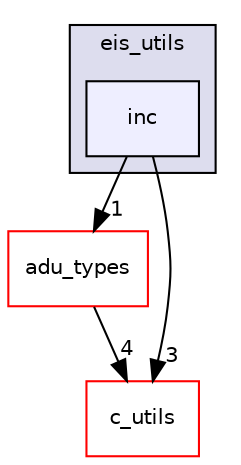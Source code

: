 digraph "src/utils/eis_utils/inc" {
  compound=true
  node [ fontsize="10", fontname="Helvetica"];
  edge [ labelfontsize="10", labelfontname="Helvetica"];
  subgraph clusterdir_24f0059333b1cbf272530b23d3c572d4 {
    graph [ bgcolor="#ddddee", pencolor="black", label="eis_utils" fontname="Helvetica", fontsize="10", URL="dir_24f0059333b1cbf272530b23d3c572d4.html"]
  dir_c7a1c1ffb003d16fff8b55fff77c3070 [shape=box, label="inc", style="filled", fillcolor="#eeeeff", pencolor="black", URL="dir_c7a1c1ffb003d16fff8b55fff77c3070.html"];
  }
  dir_2fa9b52a3673ed0f8fcfc3f4f3ae93e3 [shape=box label="adu_types" fillcolor="white" style="filled" color="red" URL="dir_2fa9b52a3673ed0f8fcfc3f4f3ae93e3.html"];
  dir_defa76d82d084e8131791c5f3e6d181e [shape=box label="c_utils" fillcolor="white" style="filled" color="red" URL="dir_defa76d82d084e8131791c5f3e6d181e.html"];
  dir_2fa9b52a3673ed0f8fcfc3f4f3ae93e3->dir_defa76d82d084e8131791c5f3e6d181e [headlabel="4", labeldistance=1.5 headhref="dir_000003_000155.html"];
  dir_c7a1c1ffb003d16fff8b55fff77c3070->dir_2fa9b52a3673ed0f8fcfc3f4f3ae93e3 [headlabel="1", labeldistance=1.5 headhref="dir_000175_000003.html"];
  dir_c7a1c1ffb003d16fff8b55fff77c3070->dir_defa76d82d084e8131791c5f3e6d181e [headlabel="3", labeldistance=1.5 headhref="dir_000175_000155.html"];
}
